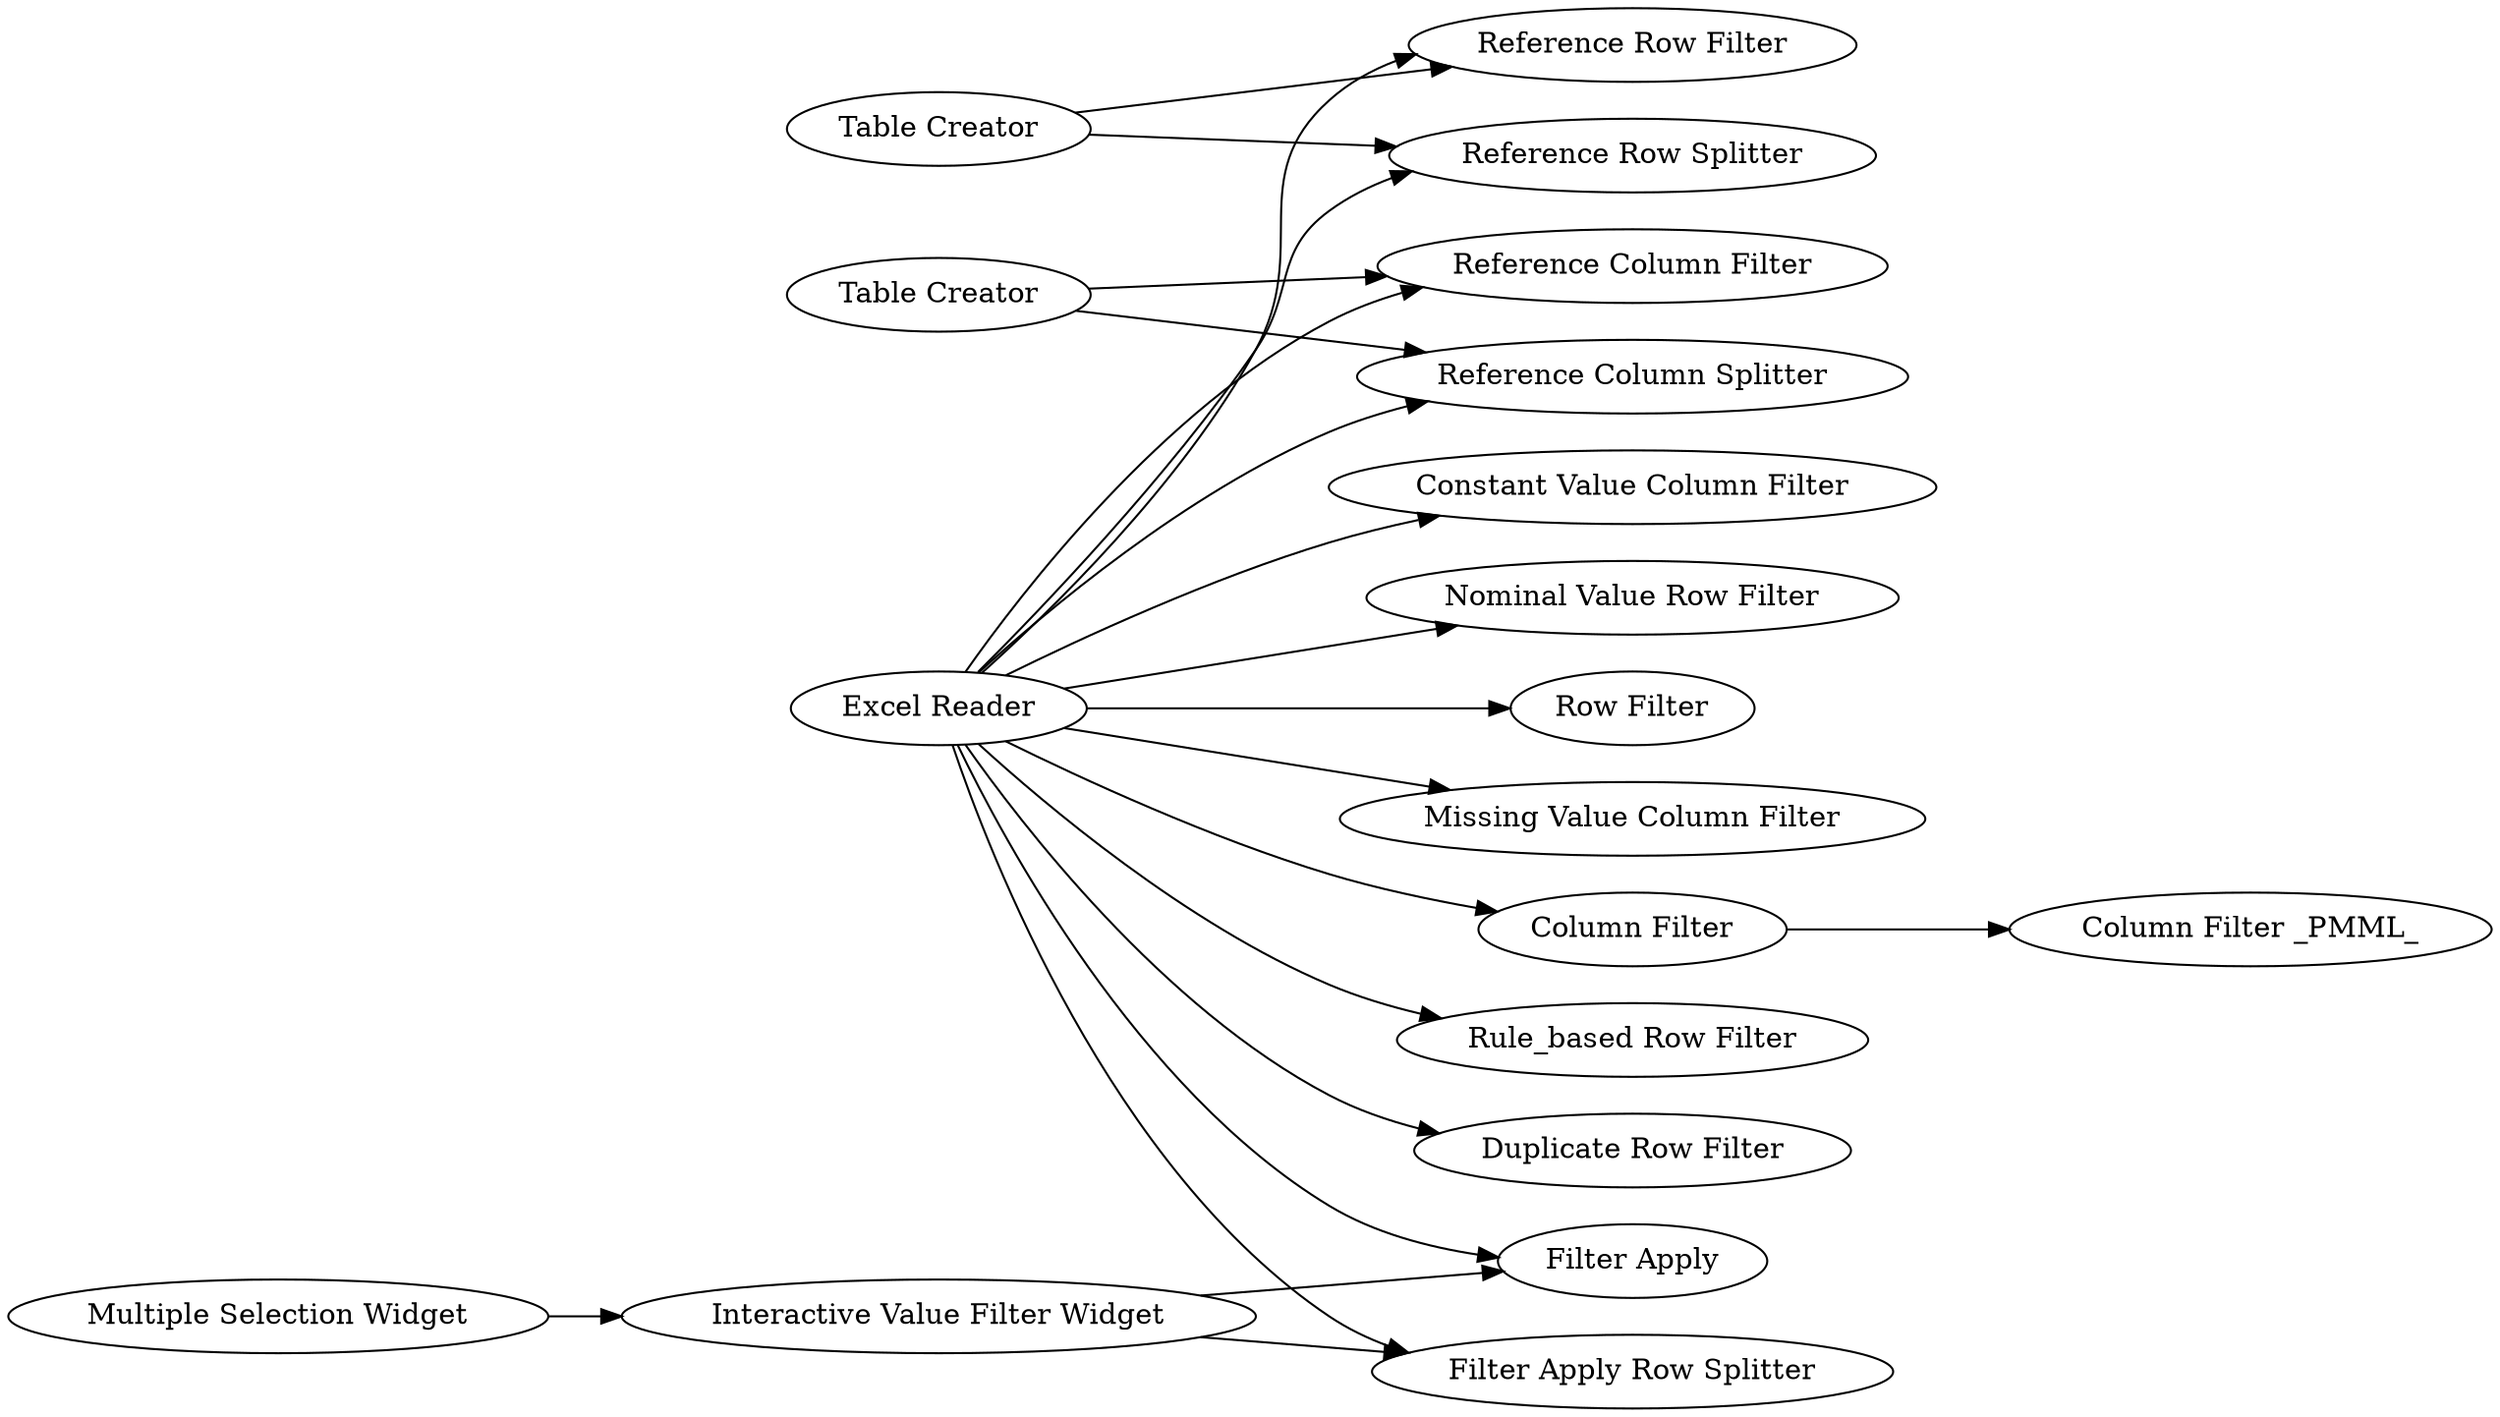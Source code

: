 digraph {
	23 -> 24
	1 -> 6
	2 -> 25
	1 -> 19
	7 -> 6
	1 -> 8
	1 -> 4
	1 -> 22
	1 -> 24
	1 -> 2
	17 -> 18
	1 -> 20
	17 -> 9
	1 -> 18
	7 -> 3
	1 -> 21
	1 -> 9
	23 -> 22
	16 -> 17
	1 -> 3
	1 -> 5
	7 [label="Table Creator"]
	9 [label="Filter Apply"]
	18 [label="Filter Apply Row Splitter"]
	21 [label="Row Filter"]
	8 [label="Duplicate Row Filter"]
	17 [label="Interactive Value Filter Widget"]
	3 [label="Reference Column Filter"]
	19 [label="Rule_based Row Filter"]
	24 [label="Reference Row Splitter"]
	6 [label="Reference Column Splitter"]
	25 [label="Column Filter _PMML_"]
	16 [label="Multiple Selection Widget"]
	1 [label="Excel Reader"]
	22 [label="Reference Row Filter"]
	23 [label="Table Creator"]
	4 [label="Constant Value Column Filter"]
	5 [label="Missing Value Column Filter"]
	20 [label="Nominal Value Row Filter"]
	2 [label="Column Filter"]
	rankdir=LR
}

